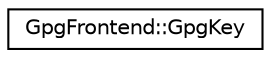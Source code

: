 digraph "Graphical Class Hierarchy"
{
 // INTERACTIVE_SVG=YES
 // LATEX_PDF_SIZE
  edge [fontname="Helvetica",fontsize="10",labelfontname="Helvetica",labelfontsize="10"];
  node [fontname="Helvetica",fontsize="10",shape=record];
  rankdir="LR";
  Node0 [label="GpgFrontend::GpgKey",height=0.2,width=0.4,color="black", fillcolor="white", style="filled",URL="$classGpgFrontend_1_1GpgKey.html",tooltip=" "];
}
